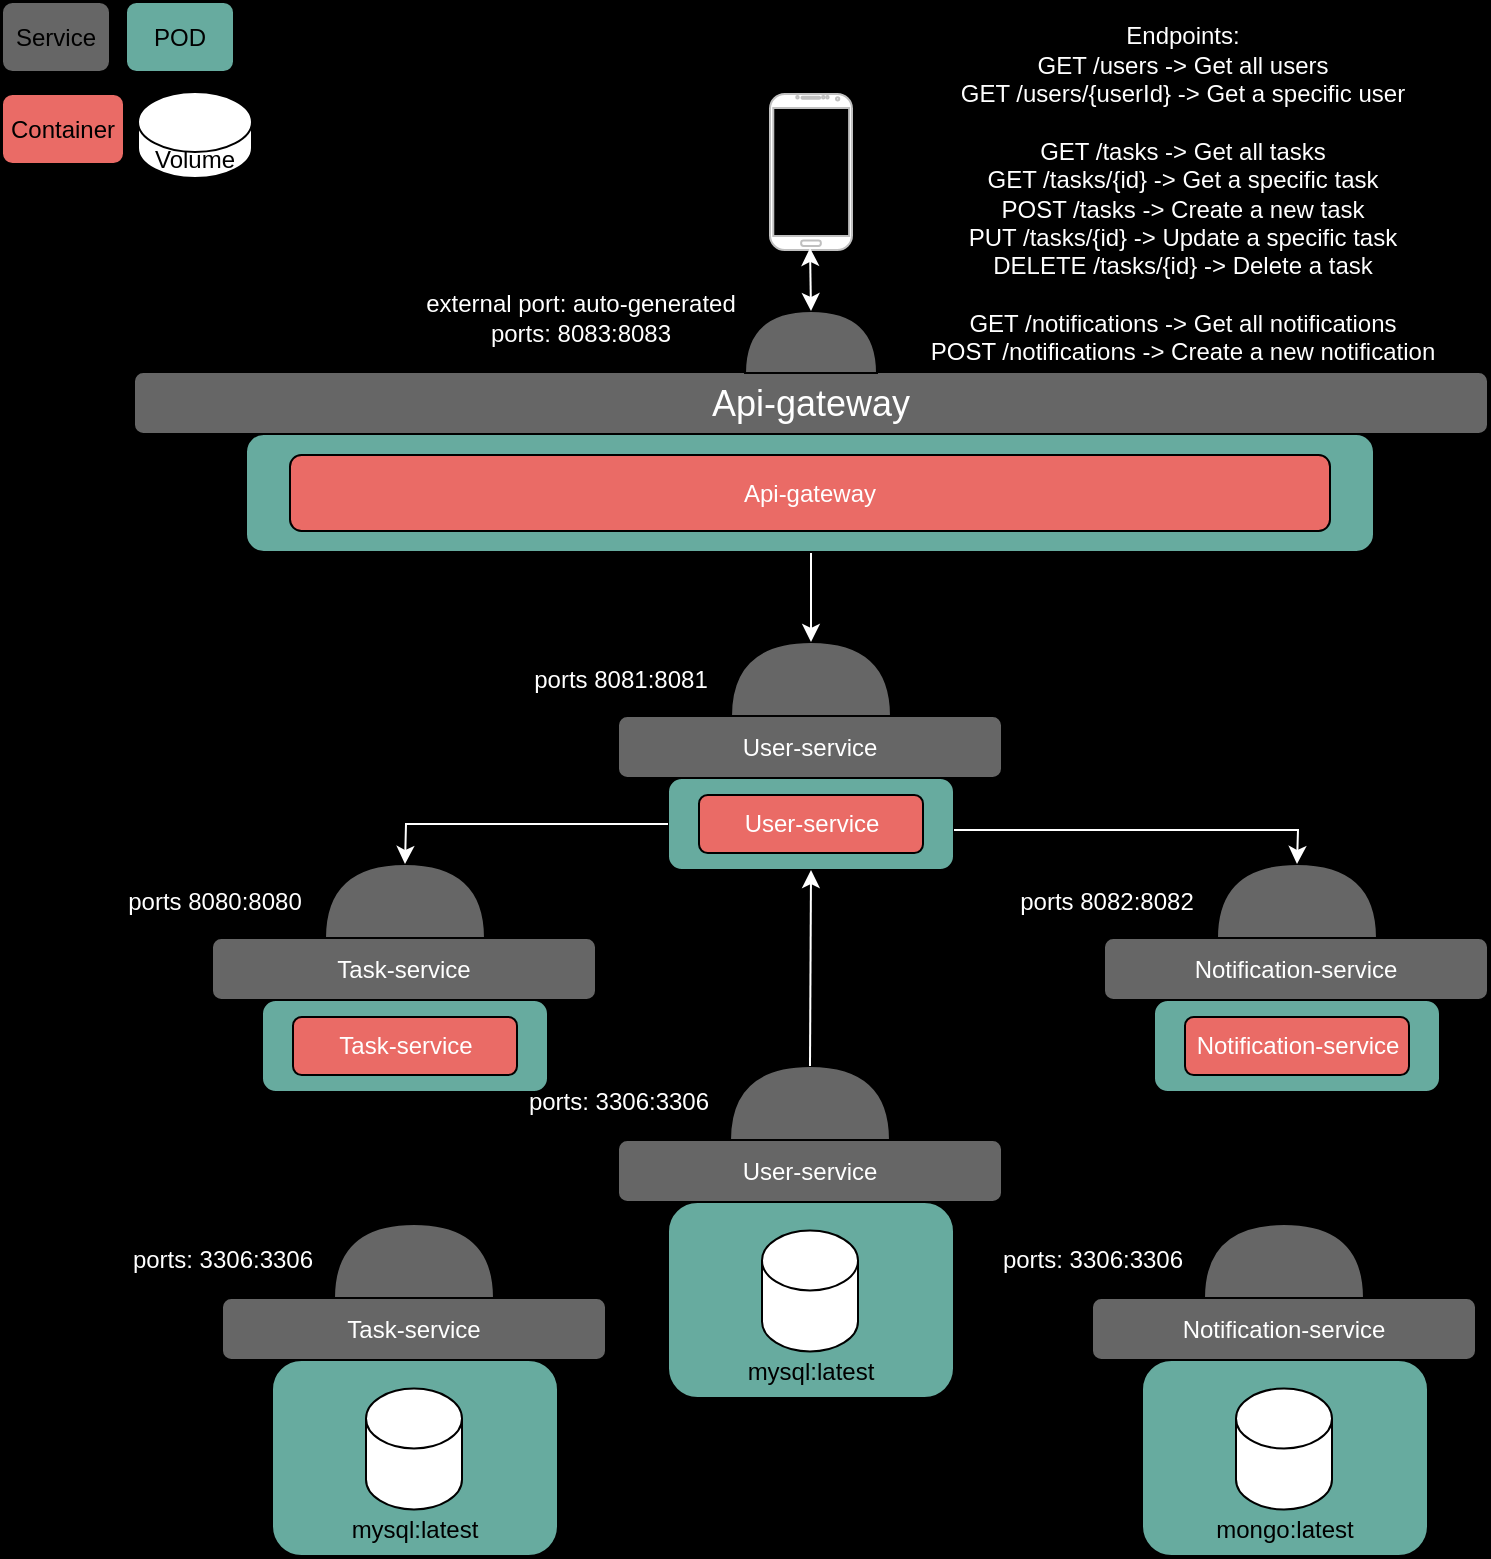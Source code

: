 <mxfile version="22.1.11" type="github">
  <diagram name="Page-1" id="w73oYDgBXrICp-ajVwqz">
    <mxGraphModel dx="1434" dy="820" grid="0" gridSize="10" guides="1" tooltips="1" connect="1" arrows="1" fold="1" page="1" pageScale="1" pageWidth="850" pageHeight="1100" background="#000000" math="0" shadow="0">
      <root>
        <mxCell id="0" />
        <mxCell id="1" parent="0" />
        <mxCell id="vIzcnfgWgh70xaCTr_LJ-1" value="" style="verticalLabelPosition=bottom;verticalAlign=top;html=1;shadow=0;dashed=0;strokeWidth=1;shape=mxgraph.android.phone2;strokeColor=#c0c0c0;" vertex="1" parent="1">
          <mxGeometry x="405" y="64" width="41" height="78" as="geometry" />
        </mxCell>
        <mxCell id="vIzcnfgWgh70xaCTr_LJ-2" value="&lt;div style=&quot;font-size: 13px;&quot;&gt;&lt;font color=&quot;#ffffff&quot; style=&quot;font-size: 18px;&quot;&gt;Api-gateway&lt;/font&gt;&lt;/div&gt;" style="rounded=1;whiteSpace=wrap;html=1;strokeColor=#000000;fillColor=#666666;" vertex="1" parent="1">
          <mxGeometry x="87" y="203" width="677" height="31" as="geometry" />
        </mxCell>
        <mxCell id="vIzcnfgWgh70xaCTr_LJ-3" value="" style="shape=or;whiteSpace=wrap;html=1;rotation=-90;fillColor=#666666;" vertex="1" parent="1">
          <mxGeometry x="410" y="155" width="31" height="66" as="geometry" />
        </mxCell>
        <mxCell id="vIzcnfgWgh70xaCTr_LJ-4" value="" style="endArrow=classic;startArrow=classic;html=1;rounded=0;entryX=0.488;entryY=0.987;entryDx=0;entryDy=0;entryPerimeter=0;exitX=1;exitY=0.5;exitDx=0;exitDy=0;exitPerimeter=0;strokeColor=#FFFFFF;" edge="1" parent="1" source="vIzcnfgWgh70xaCTr_LJ-3" target="vIzcnfgWgh70xaCTr_LJ-1">
          <mxGeometry width="50" height="50" relative="1" as="geometry">
            <mxPoint x="399" y="503" as="sourcePoint" />
            <mxPoint x="449" y="453" as="targetPoint" />
          </mxGeometry>
        </mxCell>
        <mxCell id="vIzcnfgWgh70xaCTr_LJ-5" value="&lt;div&gt;&lt;font color=&quot;#ffffff&quot;&gt;external port: auto-generated&lt;/font&gt;&lt;/div&gt;&lt;div&gt;&lt;font color=&quot;#ffffff&quot;&gt;ports: 8083:8083&lt;br&gt;&lt;/font&gt;&lt;/div&gt;" style="text;html=1;strokeColor=none;fillColor=none;align=center;verticalAlign=middle;whiteSpace=wrap;rounded=0;" vertex="1" parent="1">
          <mxGeometry x="191" y="149" width="239" height="54" as="geometry" />
        </mxCell>
        <mxCell id="vIzcnfgWgh70xaCTr_LJ-6" value="&lt;div&gt;&lt;font color=&quot;#ffffff&quot;&gt;Endpoints:&lt;/font&gt;&lt;/div&gt;&lt;div&gt;&lt;font color=&quot;#ffffff&quot;&gt;GET /users -&amp;gt; Get all users&lt;/font&gt;&lt;/div&gt;&lt;div&gt;&lt;font color=&quot;#ffffff&quot;&gt;GET /users/{userId} -&amp;gt; Get a specific user&lt;/font&gt;&lt;/div&gt;&lt;div&gt;&lt;font color=&quot;#ffffff&quot;&gt;&lt;br&gt;&lt;/font&gt;&lt;/div&gt;&lt;div&gt;&lt;font color=&quot;#ffffff&quot;&gt;GET /tasks -&amp;gt; Get all tasks&lt;/font&gt;&lt;/div&gt;&lt;div&gt;&lt;font color=&quot;#ffffff&quot;&gt;GET /tasks/{id} -&amp;gt; Get a specific task&lt;/font&gt;&lt;/div&gt;&lt;div&gt;&lt;font color=&quot;#ffffff&quot;&gt;POST /tasks -&amp;gt; Create a new task&lt;/font&gt;&lt;/div&gt;&lt;div&gt;&lt;font color=&quot;#ffffff&quot;&gt;PUT /tasks/{id} -&amp;gt; Update a specific task&lt;/font&gt;&lt;/div&gt;&lt;div&gt;&lt;font color=&quot;#ffffff&quot;&gt;DELETE /tasks/{id} -&amp;gt; Delete a task&lt;/font&gt;&lt;/div&gt;&lt;div&gt;&lt;font color=&quot;#ffffff&quot;&gt;&lt;br&gt;&lt;/font&gt;&lt;/div&gt;&lt;div&gt;&lt;font color=&quot;#ffffff&quot;&gt;GET /notifications -&amp;gt; Get all notifications&lt;/font&gt;&lt;/div&gt;&lt;div&gt;&lt;font color=&quot;#ffffff&quot;&gt;POST /notifications -&amp;gt; Create a new notification&lt;br&gt;&lt;/font&gt;&lt;/div&gt;" style="text;html=1;strokeColor=none;fillColor=none;align=center;verticalAlign=middle;whiteSpace=wrap;rounded=0;" vertex="1" parent="1">
          <mxGeometry x="461" y="49" width="301" height="130" as="geometry" />
        </mxCell>
        <mxCell id="vIzcnfgWgh70xaCTr_LJ-7" value="&lt;font color=&quot;#ffffff&quot;&gt;User-service&lt;/font&gt;" style="rounded=1;whiteSpace=wrap;html=1;fillColor=#666666;" vertex="1" parent="1">
          <mxGeometry x="329" y="375" width="192" height="31" as="geometry" />
        </mxCell>
        <mxCell id="vIzcnfgWgh70xaCTr_LJ-8" value="" style="shape=or;whiteSpace=wrap;html=1;direction=north;fillColor=#666666;" vertex="1" parent="1">
          <mxGeometry x="385.5" y="338" width="80" height="37" as="geometry" />
        </mxCell>
        <mxCell id="vIzcnfgWgh70xaCTr_LJ-9" value="" style="endArrow=classic;html=1;rounded=0;entryX=1;entryY=0.5;entryDx=0;entryDy=0;entryPerimeter=0;exitX=0.5;exitY=1;exitDx=0;exitDy=0;strokeColor=#FFFFFF;" edge="1" parent="1" source="vIzcnfgWgh70xaCTr_LJ-2" target="vIzcnfgWgh70xaCTr_LJ-8">
          <mxGeometry width="50" height="50" relative="1" as="geometry">
            <mxPoint x="399" y="447" as="sourcePoint" />
            <mxPoint x="449" y="397" as="targetPoint" />
          </mxGeometry>
        </mxCell>
        <mxCell id="vIzcnfgWgh70xaCTr_LJ-10" value="" style="rounded=1;whiteSpace=wrap;html=1;fillColor=#67AB9F;" vertex="1" parent="1">
          <mxGeometry x="143" y="234" width="564" height="59" as="geometry" />
        </mxCell>
        <mxCell id="vIzcnfgWgh70xaCTr_LJ-11" value="&lt;font color=&quot;#ffffff&quot;&gt;Api-gateway&lt;/font&gt;" style="rounded=1;whiteSpace=wrap;html=1;fillColor=#EA6B66;" vertex="1" parent="1">
          <mxGeometry x="165" y="244.5" width="520" height="38" as="geometry" />
        </mxCell>
        <mxCell id="vIzcnfgWgh70xaCTr_LJ-12" value="&lt;div&gt;Service&lt;/div&gt;" style="rounded=1;whiteSpace=wrap;html=1;fillColor=#666666;" vertex="1" parent="1">
          <mxGeometry x="21" y="18" width="54" height="35" as="geometry" />
        </mxCell>
        <mxCell id="vIzcnfgWgh70xaCTr_LJ-15" style="edgeStyle=orthogonalEdgeStyle;rounded=0;orthogonalLoop=1;jettySize=auto;html=1;exitX=1;exitY=1;exitDx=0;exitDy=0;" edge="1" parent="1" source="vIzcnfgWgh70xaCTr_LJ-13">
          <mxGeometry relative="1" as="geometry">
            <mxPoint x="73" y="87" as="targetPoint" />
          </mxGeometry>
        </mxCell>
        <mxCell id="vIzcnfgWgh70xaCTr_LJ-13" value="POD" style="rounded=1;whiteSpace=wrap;html=1;fillColor=#67AB9F;" vertex="1" parent="1">
          <mxGeometry x="83" y="18" width="54" height="35" as="geometry" />
        </mxCell>
        <mxCell id="vIzcnfgWgh70xaCTr_LJ-16" style="edgeStyle=orthogonalEdgeStyle;rounded=0;orthogonalLoop=1;jettySize=auto;html=1;exitX=1;exitY=0.5;exitDx=0;exitDy=0;" edge="1" parent="1" source="vIzcnfgWgh70xaCTr_LJ-14">
          <mxGeometry relative="1" as="geometry">
            <mxPoint x="99" y="82" as="targetPoint" />
          </mxGeometry>
        </mxCell>
        <mxCell id="vIzcnfgWgh70xaCTr_LJ-14" value="&lt;div&gt;Container&lt;/div&gt;" style="rounded=1;whiteSpace=wrap;html=1;fillColor=#EA6B66;" vertex="1" parent="1">
          <mxGeometry x="21" y="64" width="61" height="35" as="geometry" />
        </mxCell>
        <mxCell id="vIzcnfgWgh70xaCTr_LJ-17" value="Volume" style="shape=cylinder3;whiteSpace=wrap;html=1;boundedLbl=1;backgroundOutline=1;size=15;" vertex="1" parent="1">
          <mxGeometry x="89" y="63" width="57" height="43" as="geometry" />
        </mxCell>
        <mxCell id="vIzcnfgWgh70xaCTr_LJ-18" value="" style="rounded=1;whiteSpace=wrap;html=1;fillColor=#67AB9F;" vertex="1" parent="1">
          <mxGeometry x="354" y="406" width="143" height="46" as="geometry" />
        </mxCell>
        <mxCell id="vIzcnfgWgh70xaCTr_LJ-19" value="&lt;div&gt;&lt;font color=&quot;#ffffff&quot;&gt;User-service&lt;/font&gt;&lt;/div&gt;" style="rounded=1;whiteSpace=wrap;html=1;fillColor=#EA6B66;" vertex="1" parent="1">
          <mxGeometry x="369.5" y="414.5" width="112" height="29" as="geometry" />
        </mxCell>
        <mxCell id="vIzcnfgWgh70xaCTr_LJ-20" value="&lt;font color=&quot;#ffffff&quot;&gt;ports 8081:8081&lt;/font&gt;" style="text;html=1;strokeColor=none;fillColor=none;align=center;verticalAlign=middle;whiteSpace=wrap;rounded=0;" vertex="1" parent="1">
          <mxGeometry x="278" y="341.5" width="105" height="30" as="geometry" />
        </mxCell>
        <mxCell id="vIzcnfgWgh70xaCTr_LJ-21" value="" style="shape=or;whiteSpace=wrap;html=1;direction=north;fillColor=#666666;" vertex="1" parent="1">
          <mxGeometry x="385" y="550" width="80" height="37" as="geometry" />
        </mxCell>
        <mxCell id="vIzcnfgWgh70xaCTr_LJ-22" value="&lt;font color=&quot;#ffffff&quot;&gt;User-service&lt;/font&gt;" style="rounded=1;whiteSpace=wrap;html=1;fillColor=#666666;" vertex="1" parent="1">
          <mxGeometry x="329" y="587" width="192" height="31" as="geometry" />
        </mxCell>
        <mxCell id="vIzcnfgWgh70xaCTr_LJ-23" value="&lt;div&gt;&lt;br&gt;&lt;/div&gt;&lt;div&gt;&lt;br&gt;&lt;/div&gt;&lt;div&gt;&lt;br&gt;&lt;/div&gt;&lt;div&gt;&lt;br&gt;&lt;/div&gt;&lt;div&gt;&lt;br&gt;&lt;/div&gt;&lt;div&gt;mysql:latest&lt;br&gt;&lt;/div&gt;" style="rounded=1;whiteSpace=wrap;html=1;fillColor=#67AB9F;" vertex="1" parent="1">
          <mxGeometry x="354" y="618" width="143" height="98" as="geometry" />
        </mxCell>
        <mxCell id="vIzcnfgWgh70xaCTr_LJ-24" value="" style="shape=cylinder3;whiteSpace=wrap;html=1;boundedLbl=1;backgroundOutline=1;size=15;" vertex="1" parent="1">
          <mxGeometry x="401" y="632.25" width="48" height="60.5" as="geometry" />
        </mxCell>
        <mxCell id="vIzcnfgWgh70xaCTr_LJ-25" value="&lt;font color=&quot;#ffffff&quot;&gt;ports: 3306:3306&lt;/font&gt;" style="text;html=1;strokeColor=none;fillColor=none;align=center;verticalAlign=middle;whiteSpace=wrap;rounded=0;" vertex="1" parent="1">
          <mxGeometry x="273" y="552" width="112.5" height="31.5" as="geometry" />
        </mxCell>
        <mxCell id="vIzcnfgWgh70xaCTr_LJ-26" value="" style="endArrow=classic;html=1;rounded=0;entryX=0.5;entryY=1;entryDx=0;entryDy=0;exitX=1;exitY=0.5;exitDx=0;exitDy=0;exitPerimeter=0;strokeColor=#FFFFFF;" edge="1" parent="1" source="vIzcnfgWgh70xaCTr_LJ-21" target="vIzcnfgWgh70xaCTr_LJ-18">
          <mxGeometry width="50" height="50" relative="1" as="geometry">
            <mxPoint x="399" y="627" as="sourcePoint" />
            <mxPoint x="449" y="577" as="targetPoint" />
          </mxGeometry>
        </mxCell>
        <mxCell id="vIzcnfgWgh70xaCTr_LJ-27" value="" style="shape=or;whiteSpace=wrap;html=1;direction=north;fillColor=#666666;" vertex="1" parent="1">
          <mxGeometry x="622" y="629" width="80" height="37" as="geometry" />
        </mxCell>
        <mxCell id="vIzcnfgWgh70xaCTr_LJ-28" value="&lt;font color=&quot;#ffffff&quot;&gt;Notification-service&lt;/font&gt;" style="rounded=1;whiteSpace=wrap;html=1;fillColor=#666666;" vertex="1" parent="1">
          <mxGeometry x="566" y="666" width="192" height="31" as="geometry" />
        </mxCell>
        <mxCell id="vIzcnfgWgh70xaCTr_LJ-29" value="&lt;div&gt;&lt;br&gt;&lt;/div&gt;&lt;div&gt;&lt;br&gt;&lt;/div&gt;&lt;div&gt;&lt;br&gt;&lt;/div&gt;&lt;div&gt;&lt;br&gt;&lt;/div&gt;&lt;div&gt;&lt;br&gt;&lt;/div&gt;&lt;div&gt;mongo:latest&lt;br&gt;&lt;/div&gt;" style="rounded=1;whiteSpace=wrap;html=1;fillColor=#67AB9F;" vertex="1" parent="1">
          <mxGeometry x="591" y="697" width="143" height="98" as="geometry" />
        </mxCell>
        <mxCell id="vIzcnfgWgh70xaCTr_LJ-30" value="" style="shape=cylinder3;whiteSpace=wrap;html=1;boundedLbl=1;backgroundOutline=1;size=15;" vertex="1" parent="1">
          <mxGeometry x="638" y="711.25" width="48" height="60.5" as="geometry" />
        </mxCell>
        <mxCell id="vIzcnfgWgh70xaCTr_LJ-31" value="&lt;font color=&quot;#ffffff&quot;&gt;ports: 3306:3306&lt;/font&gt;" style="text;html=1;strokeColor=none;fillColor=none;align=center;verticalAlign=middle;whiteSpace=wrap;rounded=0;" vertex="1" parent="1">
          <mxGeometry x="510" y="631" width="112.5" height="31.5" as="geometry" />
        </mxCell>
        <mxCell id="vIzcnfgWgh70xaCTr_LJ-32" value="" style="shape=or;whiteSpace=wrap;html=1;direction=north;fillColor=#666666;" vertex="1" parent="1">
          <mxGeometry x="187" y="629" width="80" height="37" as="geometry" />
        </mxCell>
        <mxCell id="vIzcnfgWgh70xaCTr_LJ-33" value="&lt;font color=&quot;#ffffff&quot;&gt;Task-service&lt;/font&gt;" style="rounded=1;whiteSpace=wrap;html=1;fillColor=#666666;" vertex="1" parent="1">
          <mxGeometry x="131" y="666" width="192" height="31" as="geometry" />
        </mxCell>
        <mxCell id="vIzcnfgWgh70xaCTr_LJ-34" value="&lt;div&gt;&lt;br&gt;&lt;/div&gt;&lt;div&gt;&lt;br&gt;&lt;/div&gt;&lt;div&gt;&lt;br&gt;&lt;/div&gt;&lt;div&gt;&lt;br&gt;&lt;/div&gt;&lt;div&gt;&lt;br&gt;&lt;/div&gt;&lt;div&gt;mysql:latest&lt;br&gt;&lt;/div&gt;" style="rounded=1;whiteSpace=wrap;html=1;fillColor=#67AB9F;" vertex="1" parent="1">
          <mxGeometry x="156" y="697" width="143" height="98" as="geometry" />
        </mxCell>
        <mxCell id="vIzcnfgWgh70xaCTr_LJ-35" value="" style="shape=cylinder3;whiteSpace=wrap;html=1;boundedLbl=1;backgroundOutline=1;size=15;" vertex="1" parent="1">
          <mxGeometry x="203" y="711.25" width="48" height="60.5" as="geometry" />
        </mxCell>
        <mxCell id="vIzcnfgWgh70xaCTr_LJ-36" value="&lt;font color=&quot;#ffffff&quot;&gt;ports: 3306:3306&lt;/font&gt;" style="text;html=1;strokeColor=none;fillColor=none;align=center;verticalAlign=middle;whiteSpace=wrap;rounded=0;" vertex="1" parent="1">
          <mxGeometry x="75" y="631" width="112.5" height="31.5" as="geometry" />
        </mxCell>
        <mxCell id="vIzcnfgWgh70xaCTr_LJ-37" value="&lt;font color=&quot;#ffffff&quot;&gt;Notification-service&lt;/font&gt;" style="rounded=1;whiteSpace=wrap;html=1;fillColor=#666666;" vertex="1" parent="1">
          <mxGeometry x="572" y="486" width="192" height="31" as="geometry" />
        </mxCell>
        <mxCell id="vIzcnfgWgh70xaCTr_LJ-38" value="" style="shape=or;whiteSpace=wrap;html=1;direction=north;fillColor=#666666;" vertex="1" parent="1">
          <mxGeometry x="628.5" y="449" width="80" height="37" as="geometry" />
        </mxCell>
        <mxCell id="vIzcnfgWgh70xaCTr_LJ-39" value="" style="rounded=1;whiteSpace=wrap;html=1;fillColor=#67AB9F;" vertex="1" parent="1">
          <mxGeometry x="597" y="517" width="143" height="46" as="geometry" />
        </mxCell>
        <mxCell id="vIzcnfgWgh70xaCTr_LJ-40" value="&lt;div&gt;&lt;font color=&quot;#ffffff&quot;&gt;Notification-service&lt;/font&gt;&lt;/div&gt;" style="rounded=1;whiteSpace=wrap;html=1;fillColor=#EA6B66;" vertex="1" parent="1">
          <mxGeometry x="612.5" y="525.5" width="112" height="29" as="geometry" />
        </mxCell>
        <mxCell id="vIzcnfgWgh70xaCTr_LJ-41" value="&lt;font color=&quot;#ffffff&quot;&gt;ports 8082:8082&lt;/font&gt;" style="text;html=1;strokeColor=none;fillColor=none;align=center;verticalAlign=middle;whiteSpace=wrap;rounded=0;" vertex="1" parent="1">
          <mxGeometry x="521" y="452.5" width="105" height="30" as="geometry" />
        </mxCell>
        <mxCell id="vIzcnfgWgh70xaCTr_LJ-42" value="&lt;font color=&quot;#ffffff&quot;&gt;Task-service&lt;/font&gt;" style="rounded=1;whiteSpace=wrap;html=1;fillColor=#666666;" vertex="1" parent="1">
          <mxGeometry x="126" y="486" width="192" height="31" as="geometry" />
        </mxCell>
        <mxCell id="vIzcnfgWgh70xaCTr_LJ-43" value="" style="shape=or;whiteSpace=wrap;html=1;direction=north;fillColor=#666666;" vertex="1" parent="1">
          <mxGeometry x="182.5" y="449" width="80" height="37" as="geometry" />
        </mxCell>
        <mxCell id="vIzcnfgWgh70xaCTr_LJ-44" value="" style="rounded=1;whiteSpace=wrap;html=1;fillColor=#67AB9F;" vertex="1" parent="1">
          <mxGeometry x="151" y="517" width="143" height="46" as="geometry" />
        </mxCell>
        <mxCell id="vIzcnfgWgh70xaCTr_LJ-45" value="&lt;div&gt;&lt;font color=&quot;#ffffff&quot;&gt;Task-service&lt;/font&gt;&lt;/div&gt;" style="rounded=1;whiteSpace=wrap;html=1;fillColor=#EA6B66;" vertex="1" parent="1">
          <mxGeometry x="166.5" y="525.5" width="112" height="29" as="geometry" />
        </mxCell>
        <mxCell id="vIzcnfgWgh70xaCTr_LJ-46" value="&lt;font color=&quot;#ffffff&quot;&gt;ports 8080:8080&lt;/font&gt;" style="text;html=1;strokeColor=none;fillColor=none;align=center;verticalAlign=middle;whiteSpace=wrap;rounded=0;" vertex="1" parent="1">
          <mxGeometry x="75" y="452.5" width="105" height="30" as="geometry" />
        </mxCell>
        <mxCell id="vIzcnfgWgh70xaCTr_LJ-47" value="" style="endArrow=classic;html=1;rounded=0;entryX=1;entryY=0.5;entryDx=0;entryDy=0;entryPerimeter=0;exitX=0;exitY=0.5;exitDx=0;exitDy=0;strokeColor=#FFFFFF;" edge="1" parent="1" source="vIzcnfgWgh70xaCTr_LJ-18" target="vIzcnfgWgh70xaCTr_LJ-43">
          <mxGeometry width="50" height="50" relative="1" as="geometry">
            <mxPoint x="399" y="627" as="sourcePoint" />
            <mxPoint x="449" y="577" as="targetPoint" />
            <Array as="points">
              <mxPoint x="223" y="429" />
            </Array>
          </mxGeometry>
        </mxCell>
        <mxCell id="vIzcnfgWgh70xaCTr_LJ-48" value="" style="endArrow=classic;html=1;rounded=0;entryX=1;entryY=0.5;entryDx=0;entryDy=0;entryPerimeter=0;exitX=0;exitY=0.5;exitDx=0;exitDy=0;strokeColor=#FFFFFF;" edge="1" parent="1" target="vIzcnfgWgh70xaCTr_LJ-38">
          <mxGeometry width="50" height="50" relative="1" as="geometry">
            <mxPoint x="497" y="432" as="sourcePoint" />
            <mxPoint x="366" y="452" as="targetPoint" />
            <Array as="points">
              <mxPoint x="669" y="432" />
            </Array>
          </mxGeometry>
        </mxCell>
      </root>
    </mxGraphModel>
  </diagram>
</mxfile>
